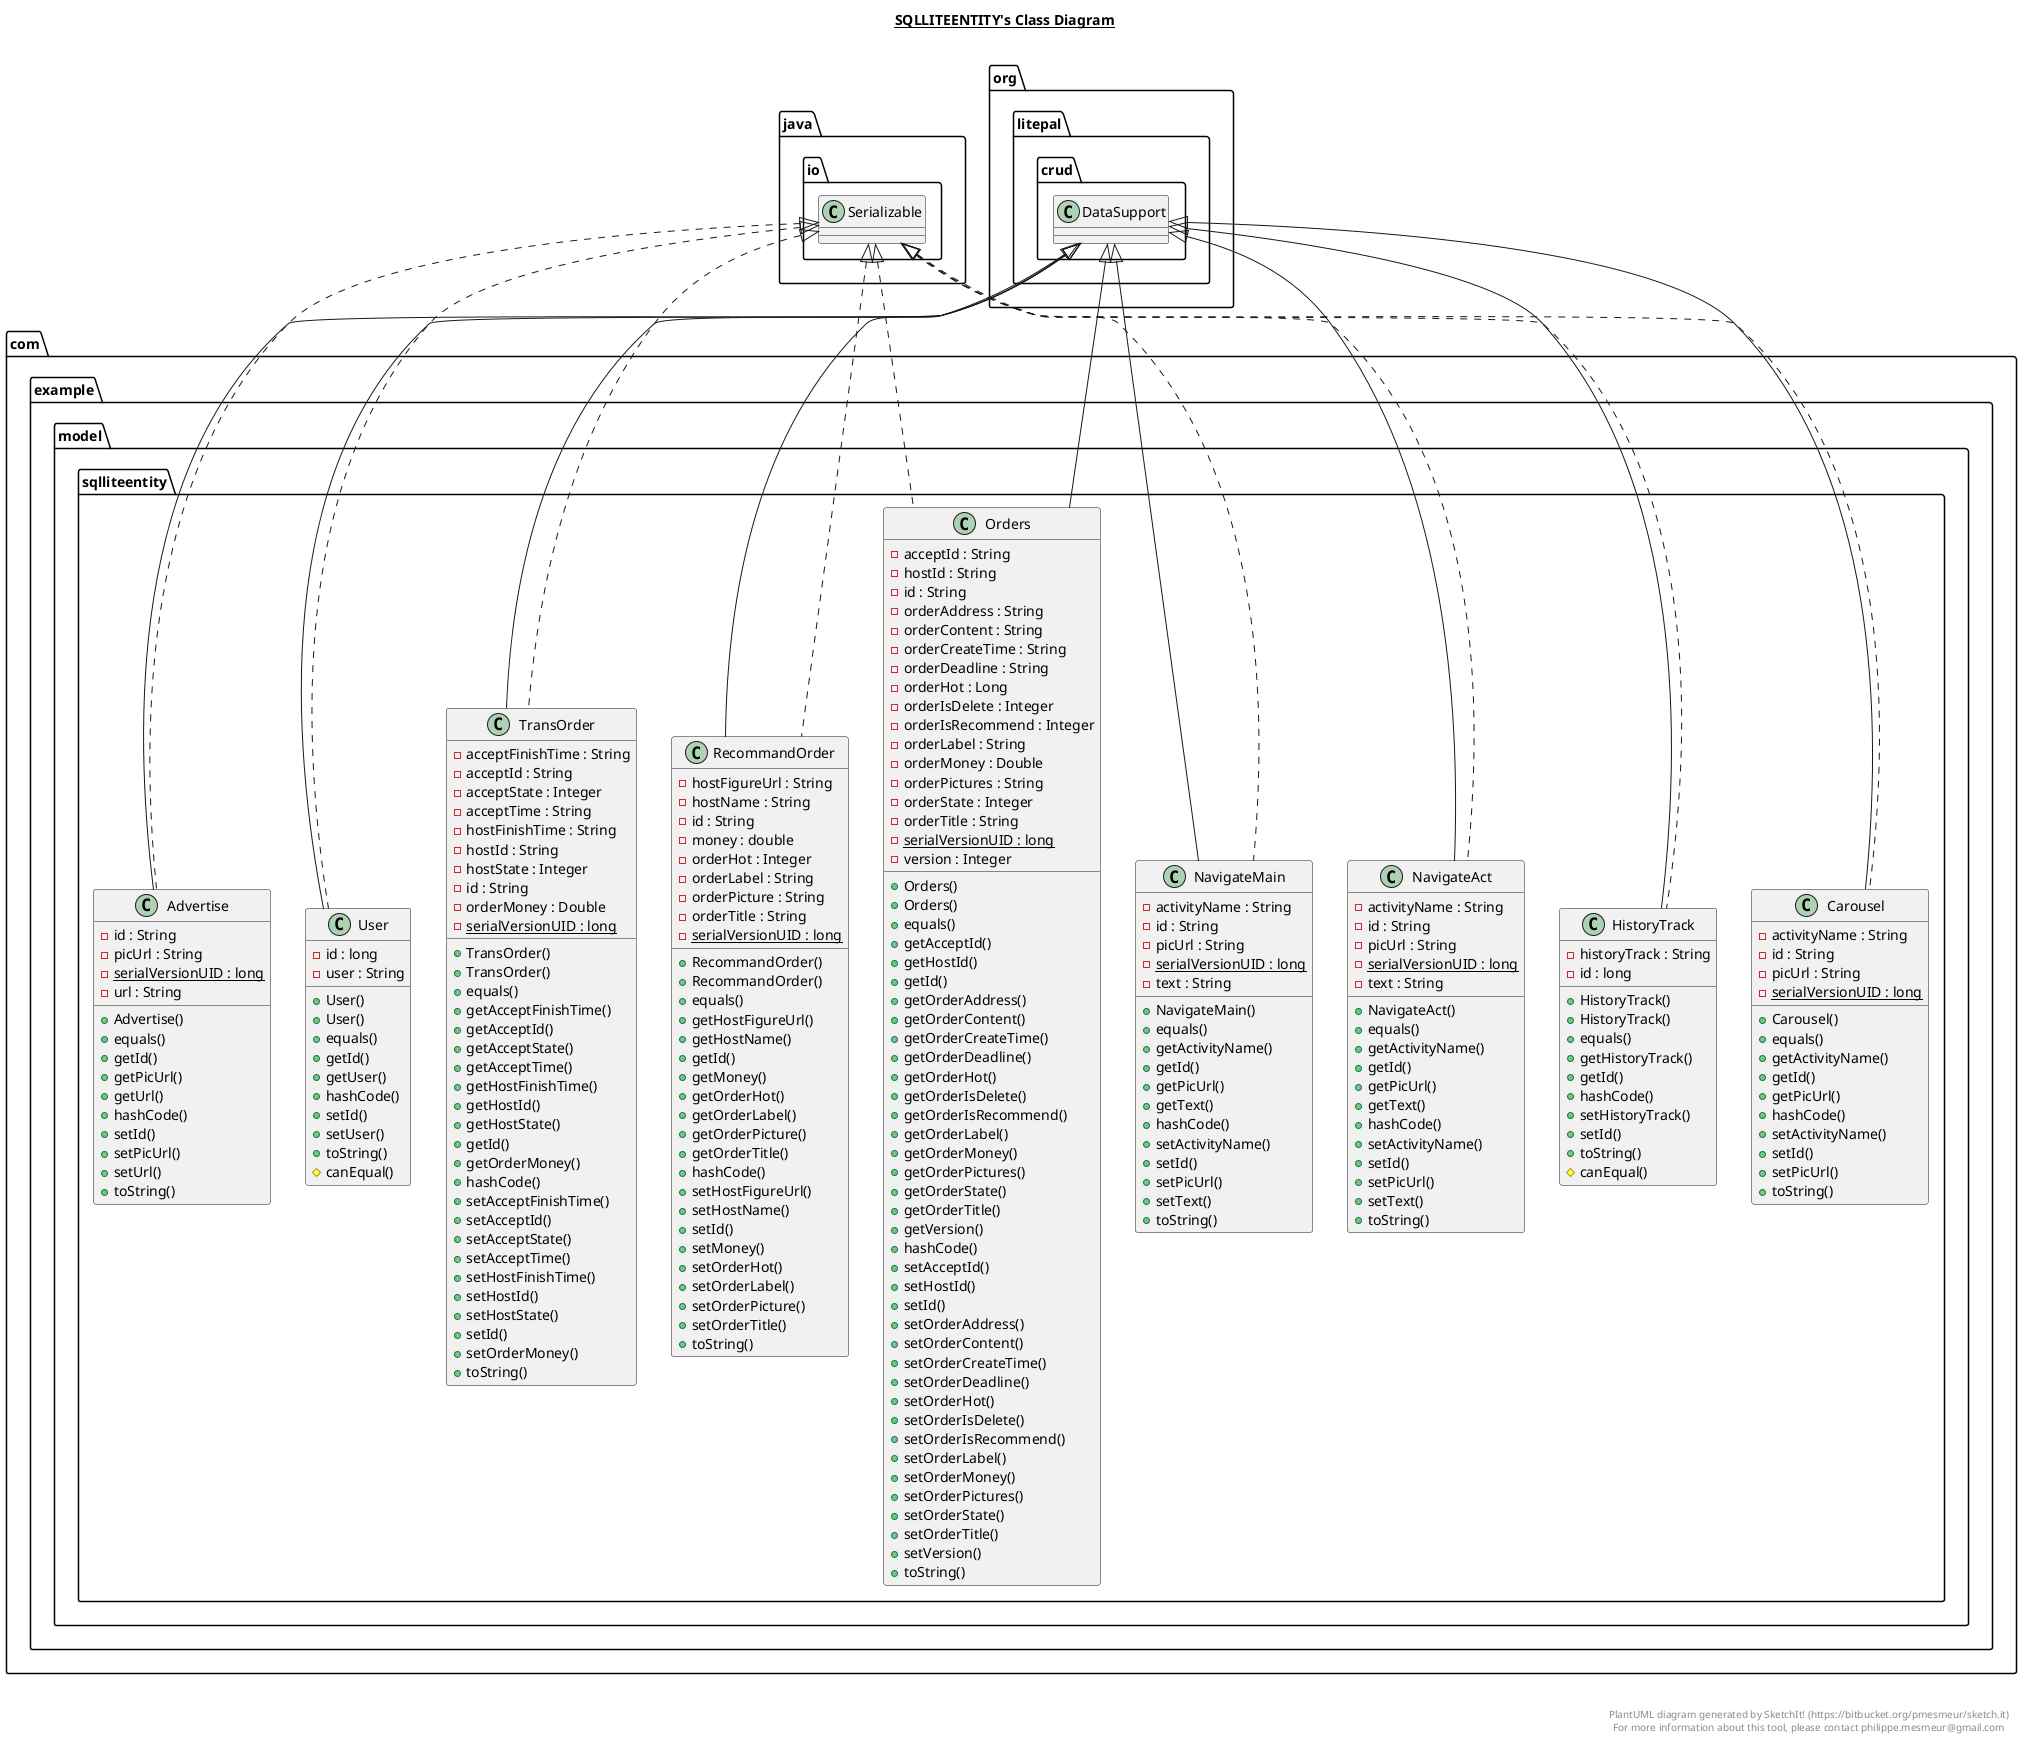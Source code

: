 @startuml

title __SQLLITEENTITY's Class Diagram__\n

  namespace com.example {
    namespace model.sqlliteentity {
      class com.example.model.sqlliteentity.Advertise {
          - id : String
          - picUrl : String
          {static} - serialVersionUID : long
          - url : String
          + Advertise()
          + equals()
          + getId()
          + getPicUrl()
          + getUrl()
          + hashCode()
          + setId()
          + setPicUrl()
          + setUrl()
          + toString()
      }
    }
  }
  

  namespace com.example {
    namespace model.sqlliteentity {
      class com.example.model.sqlliteentity.Carousel {
          - activityName : String
          - id : String
          - picUrl : String
          {static} - serialVersionUID : long
          + Carousel()
          + equals()
          + getActivityName()
          + getId()
          + getPicUrl()
          + hashCode()
          + setActivityName()
          + setId()
          + setPicUrl()
          + toString()
      }
    }
  }
  

  namespace com.example {
    namespace model.sqlliteentity {
      class com.example.model.sqlliteentity.HistoryTrack {
          - historyTrack : String
          - id : long
          + HistoryTrack()
          + HistoryTrack()
          + equals()
          + getHistoryTrack()
          + getId()
          + hashCode()
          + setHistoryTrack()
          + setId()
          + toString()
          # canEqual()
      }
    }
  }
  

  namespace com.example {
    namespace model.sqlliteentity {
      class com.example.model.sqlliteentity.NavigateAct {
          - activityName : String
          - id : String
          - picUrl : String
          {static} - serialVersionUID : long
          - text : String
          + NavigateAct()
          + equals()
          + getActivityName()
          + getId()
          + getPicUrl()
          + getText()
          + hashCode()
          + setActivityName()
          + setId()
          + setPicUrl()
          + setText()
          + toString()
      }
    }
  }
  

  namespace com.example {
    namespace model.sqlliteentity {
      class com.example.model.sqlliteentity.NavigateMain {
          - activityName : String
          - id : String
          - picUrl : String
          {static} - serialVersionUID : long
          - text : String
          + NavigateMain()
          + equals()
          + getActivityName()
          + getId()
          + getPicUrl()
          + getText()
          + hashCode()
          + setActivityName()
          + setId()
          + setPicUrl()
          + setText()
          + toString()
      }
    }
  }
  

  namespace com.example {
    namespace model.sqlliteentity {
      class com.example.model.sqlliteentity.Orders {
          - acceptId : String
          - hostId : String
          - id : String
          - orderAddress : String
          - orderContent : String
          - orderCreateTime : String
          - orderDeadline : String
          - orderHot : Long
          - orderIsDelete : Integer
          - orderIsRecommend : Integer
          - orderLabel : String
          - orderMoney : Double
          - orderPictures : String
          - orderState : Integer
          - orderTitle : String
          {static} - serialVersionUID : long
          - version : Integer
          + Orders()
          + Orders()
          + equals()
          + getAcceptId()
          + getHostId()
          + getId()
          + getOrderAddress()
          + getOrderContent()
          + getOrderCreateTime()
          + getOrderDeadline()
          + getOrderHot()
          + getOrderIsDelete()
          + getOrderIsRecommend()
          + getOrderLabel()
          + getOrderMoney()
          + getOrderPictures()
          + getOrderState()
          + getOrderTitle()
          + getVersion()
          + hashCode()
          + setAcceptId()
          + setHostId()
          + setId()
          + setOrderAddress()
          + setOrderContent()
          + setOrderCreateTime()
          + setOrderDeadline()
          + setOrderHot()
          + setOrderIsDelete()
          + setOrderIsRecommend()
          + setOrderLabel()
          + setOrderMoney()
          + setOrderPictures()
          + setOrderState()
          + setOrderTitle()
          + setVersion()
          + toString()
      }
    }
  }
  

  namespace com.example {
    namespace model.sqlliteentity {
      class com.example.model.sqlliteentity.RecommandOrder {
          - hostFigureUrl : String
          - hostName : String
          - id : String
          - money : double
          - orderHot : Integer
          - orderLabel : String
          - orderPicture : String
          - orderTitle : String
          {static} - serialVersionUID : long
          + RecommandOrder()
          + RecommandOrder()
          + equals()
          + getHostFigureUrl()
          + getHostName()
          + getId()
          + getMoney()
          + getOrderHot()
          + getOrderLabel()
          + getOrderPicture()
          + getOrderTitle()
          + hashCode()
          + setHostFigureUrl()
          + setHostName()
          + setId()
          + setMoney()
          + setOrderHot()
          + setOrderLabel()
          + setOrderPicture()
          + setOrderTitle()
          + toString()
      }
    }
  }
  

  namespace com.example {
    namespace model.sqlliteentity {
      class com.example.model.sqlliteentity.TransOrder {
          - acceptFinishTime : String
          - acceptId : String
          - acceptState : Integer
          - acceptTime : String
          - hostFinishTime : String
          - hostId : String
          - hostState : Integer
          - id : String
          - orderMoney : Double
          {static} - serialVersionUID : long
          + TransOrder()
          + TransOrder()
          + equals()
          + getAcceptFinishTime()
          + getAcceptId()
          + getAcceptState()
          + getAcceptTime()
          + getHostFinishTime()
          + getHostId()
          + getHostState()
          + getId()
          + getOrderMoney()
          + hashCode()
          + setAcceptFinishTime()
          + setAcceptId()
          + setAcceptState()
          + setAcceptTime()
          + setHostFinishTime()
          + setHostId()
          + setHostState()
          + setId()
          + setOrderMoney()
          + toString()
      }
    }
  }
  

  namespace com.example {
    namespace model.sqlliteentity {
      class com.example.model.sqlliteentity.User {
          - id : long
          - user : String
          + User()
          + User()
          + equals()
          + getId()
          + getUser()
          + hashCode()
          + setId()
          + setUser()
          + toString()
          # canEqual()
      }
    }
  }
  

  com.example.model.sqlliteentity.Advertise .up.|> java.io.Serializable
  com.example.model.sqlliteentity.Advertise -up-|> org.litepal.crud.DataSupport
  com.example.model.sqlliteentity.Carousel .up.|> java.io.Serializable
  com.example.model.sqlliteentity.Carousel -up-|> org.litepal.crud.DataSupport
  com.example.model.sqlliteentity.HistoryTrack .up.|> java.io.Serializable
  com.example.model.sqlliteentity.HistoryTrack -up-|> org.litepal.crud.DataSupport
  com.example.model.sqlliteentity.NavigateAct .up.|> java.io.Serializable
  com.example.model.sqlliteentity.NavigateAct -up-|> org.litepal.crud.DataSupport
  com.example.model.sqlliteentity.NavigateMain .up.|> java.io.Serializable
  com.example.model.sqlliteentity.NavigateMain -up-|> org.litepal.crud.DataSupport
  com.example.model.sqlliteentity.Orders .up.|> java.io.Serializable
  com.example.model.sqlliteentity.Orders -up-|> org.litepal.crud.DataSupport
  com.example.model.sqlliteentity.RecommandOrder .up.|> java.io.Serializable
  com.example.model.sqlliteentity.RecommandOrder -up-|> org.litepal.crud.DataSupport
  com.example.model.sqlliteentity.TransOrder .up.|> java.io.Serializable
  com.example.model.sqlliteentity.TransOrder -up-|> org.litepal.crud.DataSupport
  com.example.model.sqlliteentity.User .up.|> java.io.Serializable
  com.example.model.sqlliteentity.User -up-|> org.litepal.crud.DataSupport


right footer


PlantUML diagram generated by SketchIt! (https://bitbucket.org/pmesmeur/sketch.it)
For more information about this tool, please contact philippe.mesmeur@gmail.com
endfooter

@enduml
